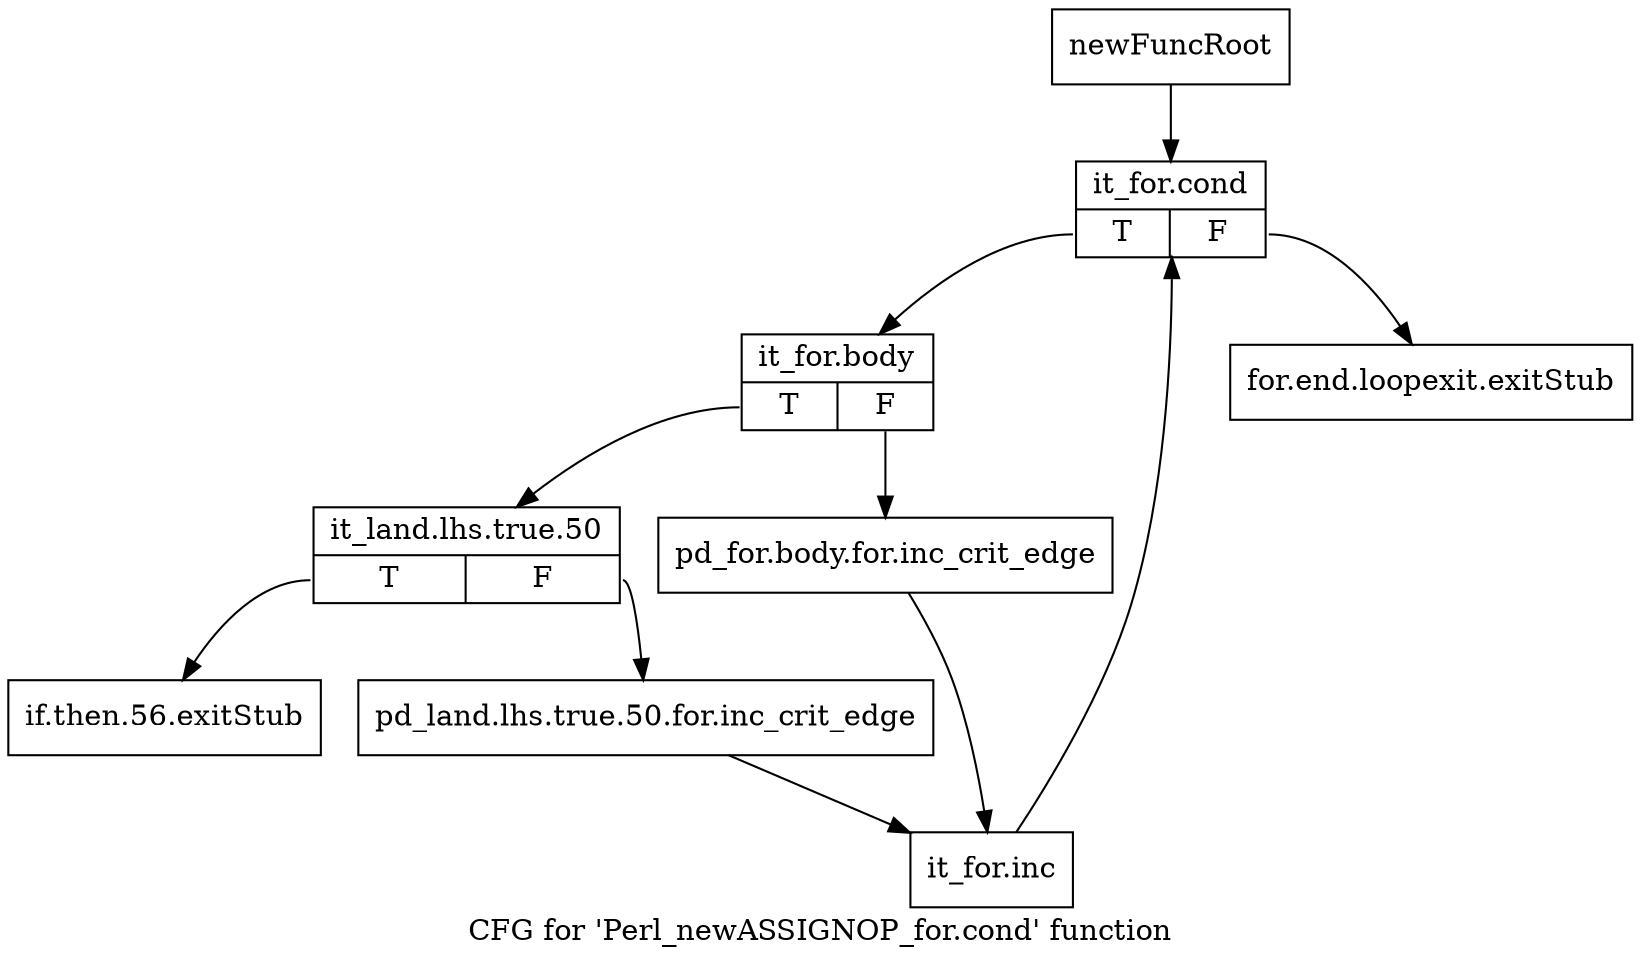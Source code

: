 digraph "CFG for 'Perl_newASSIGNOP_for.cond' function" {
	label="CFG for 'Perl_newASSIGNOP_for.cond' function";

	Node0x4c49020 [shape=record,label="{newFuncRoot}"];
	Node0x4c49020 -> Node0x4c52490;
	Node0x4c49070 [shape=record,label="{for.end.loopexit.exitStub}"];
	Node0x4c490c0 [shape=record,label="{if.then.56.exitStub}"];
	Node0x4c52490 [shape=record,label="{it_for.cond|{<s0>T|<s1>F}}"];
	Node0x4c52490:s0 -> Node0x4c524e0;
	Node0x4c52490:s1 -> Node0x4c49070;
	Node0x4c524e0 [shape=record,label="{it_for.body|{<s0>T|<s1>F}}"];
	Node0x4c524e0:s0 -> Node0x4c52580;
	Node0x4c524e0:s1 -> Node0x4c52530;
	Node0x4c52530 [shape=record,label="{pd_for.body.for.inc_crit_edge}"];
	Node0x4c52530 -> Node0x4c52620;
	Node0x4c52580 [shape=record,label="{it_land.lhs.true.50|{<s0>T|<s1>F}}"];
	Node0x4c52580:s0 -> Node0x4c490c0;
	Node0x4c52580:s1 -> Node0x4c525d0;
	Node0x4c525d0 [shape=record,label="{pd_land.lhs.true.50.for.inc_crit_edge}"];
	Node0x4c525d0 -> Node0x4c52620;
	Node0x4c52620 [shape=record,label="{it_for.inc}"];
	Node0x4c52620 -> Node0x4c52490;
}
